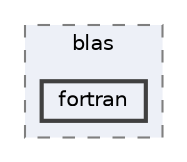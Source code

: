 digraph "external/taskflow/3rd-party/eigen-3.3.7/blas/fortran"
{
 // LATEX_PDF_SIZE
  bgcolor="transparent";
  edge [fontname=Helvetica,fontsize=10,labelfontname=Helvetica,labelfontsize=10];
  node [fontname=Helvetica,fontsize=10,shape=box,height=0.2,width=0.4];
  compound=true
  subgraph clusterdir_e1c1905490e57a03b6b2e485345ed515 {
    graph [ bgcolor="#edf0f7", pencolor="grey50", label="blas", fontname=Helvetica,fontsize=10 style="filled,dashed", URL="dir_e1c1905490e57a03b6b2e485345ed515.html",tooltip=""]
  dir_7fdd183bc96ee5960eacda54bc256c51 [label="fortran", fillcolor="#edf0f7", color="grey25", style="filled,bold", URL="dir_7fdd183bc96ee5960eacda54bc256c51.html",tooltip=""];
  }
}
